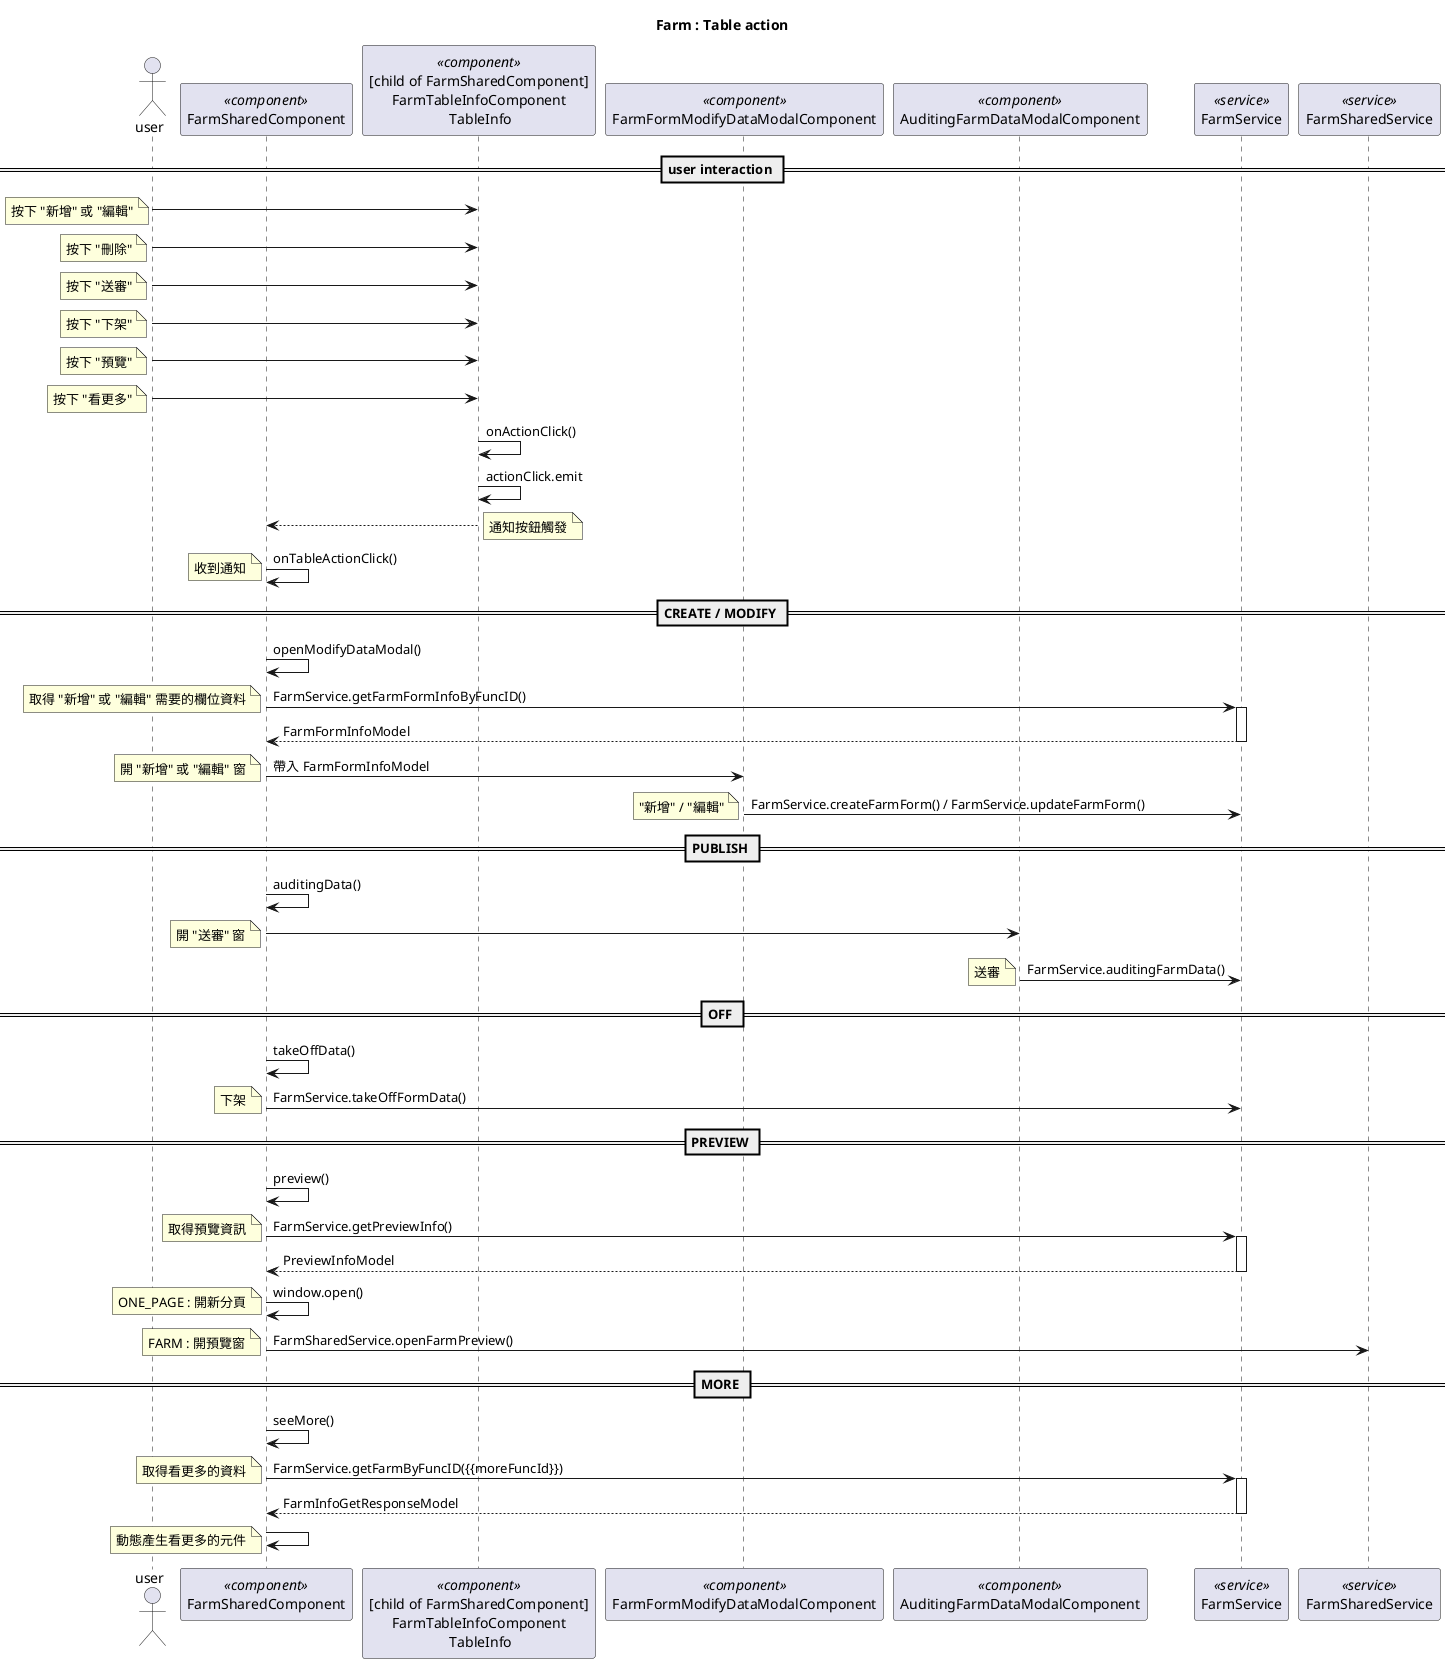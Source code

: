 @startuml
Title Farm : Table action

actor user
participant "FarmSharedComponent" as main << component >>
participant "[child of FarmSharedComponent]\nFarmTableInfoComponent\n TableInfo" as tableInfo << component >>
participant "FarmFormModifyDataModalComponent" as modifyDataModal << component >>
participant "AuditingFarmDataModalComponent" as auditingModal << component >>
participant "FarmService" as farmService << service >>
participant "FarmSharedService" as farmSharedService << service >>

== user interaction ==
user -> tableInfo
note left: 按下 "新增" 或 "編輯"
user -> tableInfo
note left: 按下 "刪除"
user -> tableInfo
note left: 按下 "送審"
user -> tableInfo
note left: 按下 "下架"
user -> tableInfo
note left: 按下 "預覽"
user -> tableInfo
note left: 按下 "看更多"
tableInfo -> tableInfo: onActionClick()
tableInfo -> tableInfo: actionClick.emit
tableInfo --> main
note right: 通知按鈕觸發
main -> main: onTableActionClick()
note left: 收到通知

== CREATE / MODIFY ==
main -> main: openModifyDataModal()
main -> farmService: FarmService.getFarmFormInfoByFuncID()
activate farmService
note left: 取得 "新增" 或 "編輯" 需要的欄位資料
return FarmFormInfoModel
main -> modifyDataModal: 帶入 FarmFormInfoModel
note left: 開 "新增" 或 "編輯" 窗
modifyDataModal -> farmService: FarmService.createFarmForm() / FarmService.updateFarmForm()
note left: "新增" / "編輯"

' == DELETE ==

== PUBLISH ==
main -> main: auditingData()
main -> auditingModal
note left: 開 "送審" 窗
auditingModal -> farmService: FarmService.auditingFarmData()
note left: 送審

== OFF ==
main -> main: takeOffData()
main -> farmService: FarmService.takeOffFormData()
note left: 下架

== PREVIEW ==
main -> main: preview()
main -> farmService: FarmService.getPreviewInfo()
activate farmService
note left: 取得預覽資訊
return PreviewInfoModel
main -> main: window.open()
note left: ONE_PAGE : 開新分頁
main -> farmSharedService: FarmSharedService.openFarmPreview()
note left: FARM : 開預覽窗

== MORE ==
main -> main: seeMore()
main -> farmService: FarmService.getFarmByFuncID({{moreFuncId}})
note left: 取得看更多的資料
activate farmService
return FarmInfoGetResponseModel
main -> main
note left: 動態產生看更多的元件

@enduml